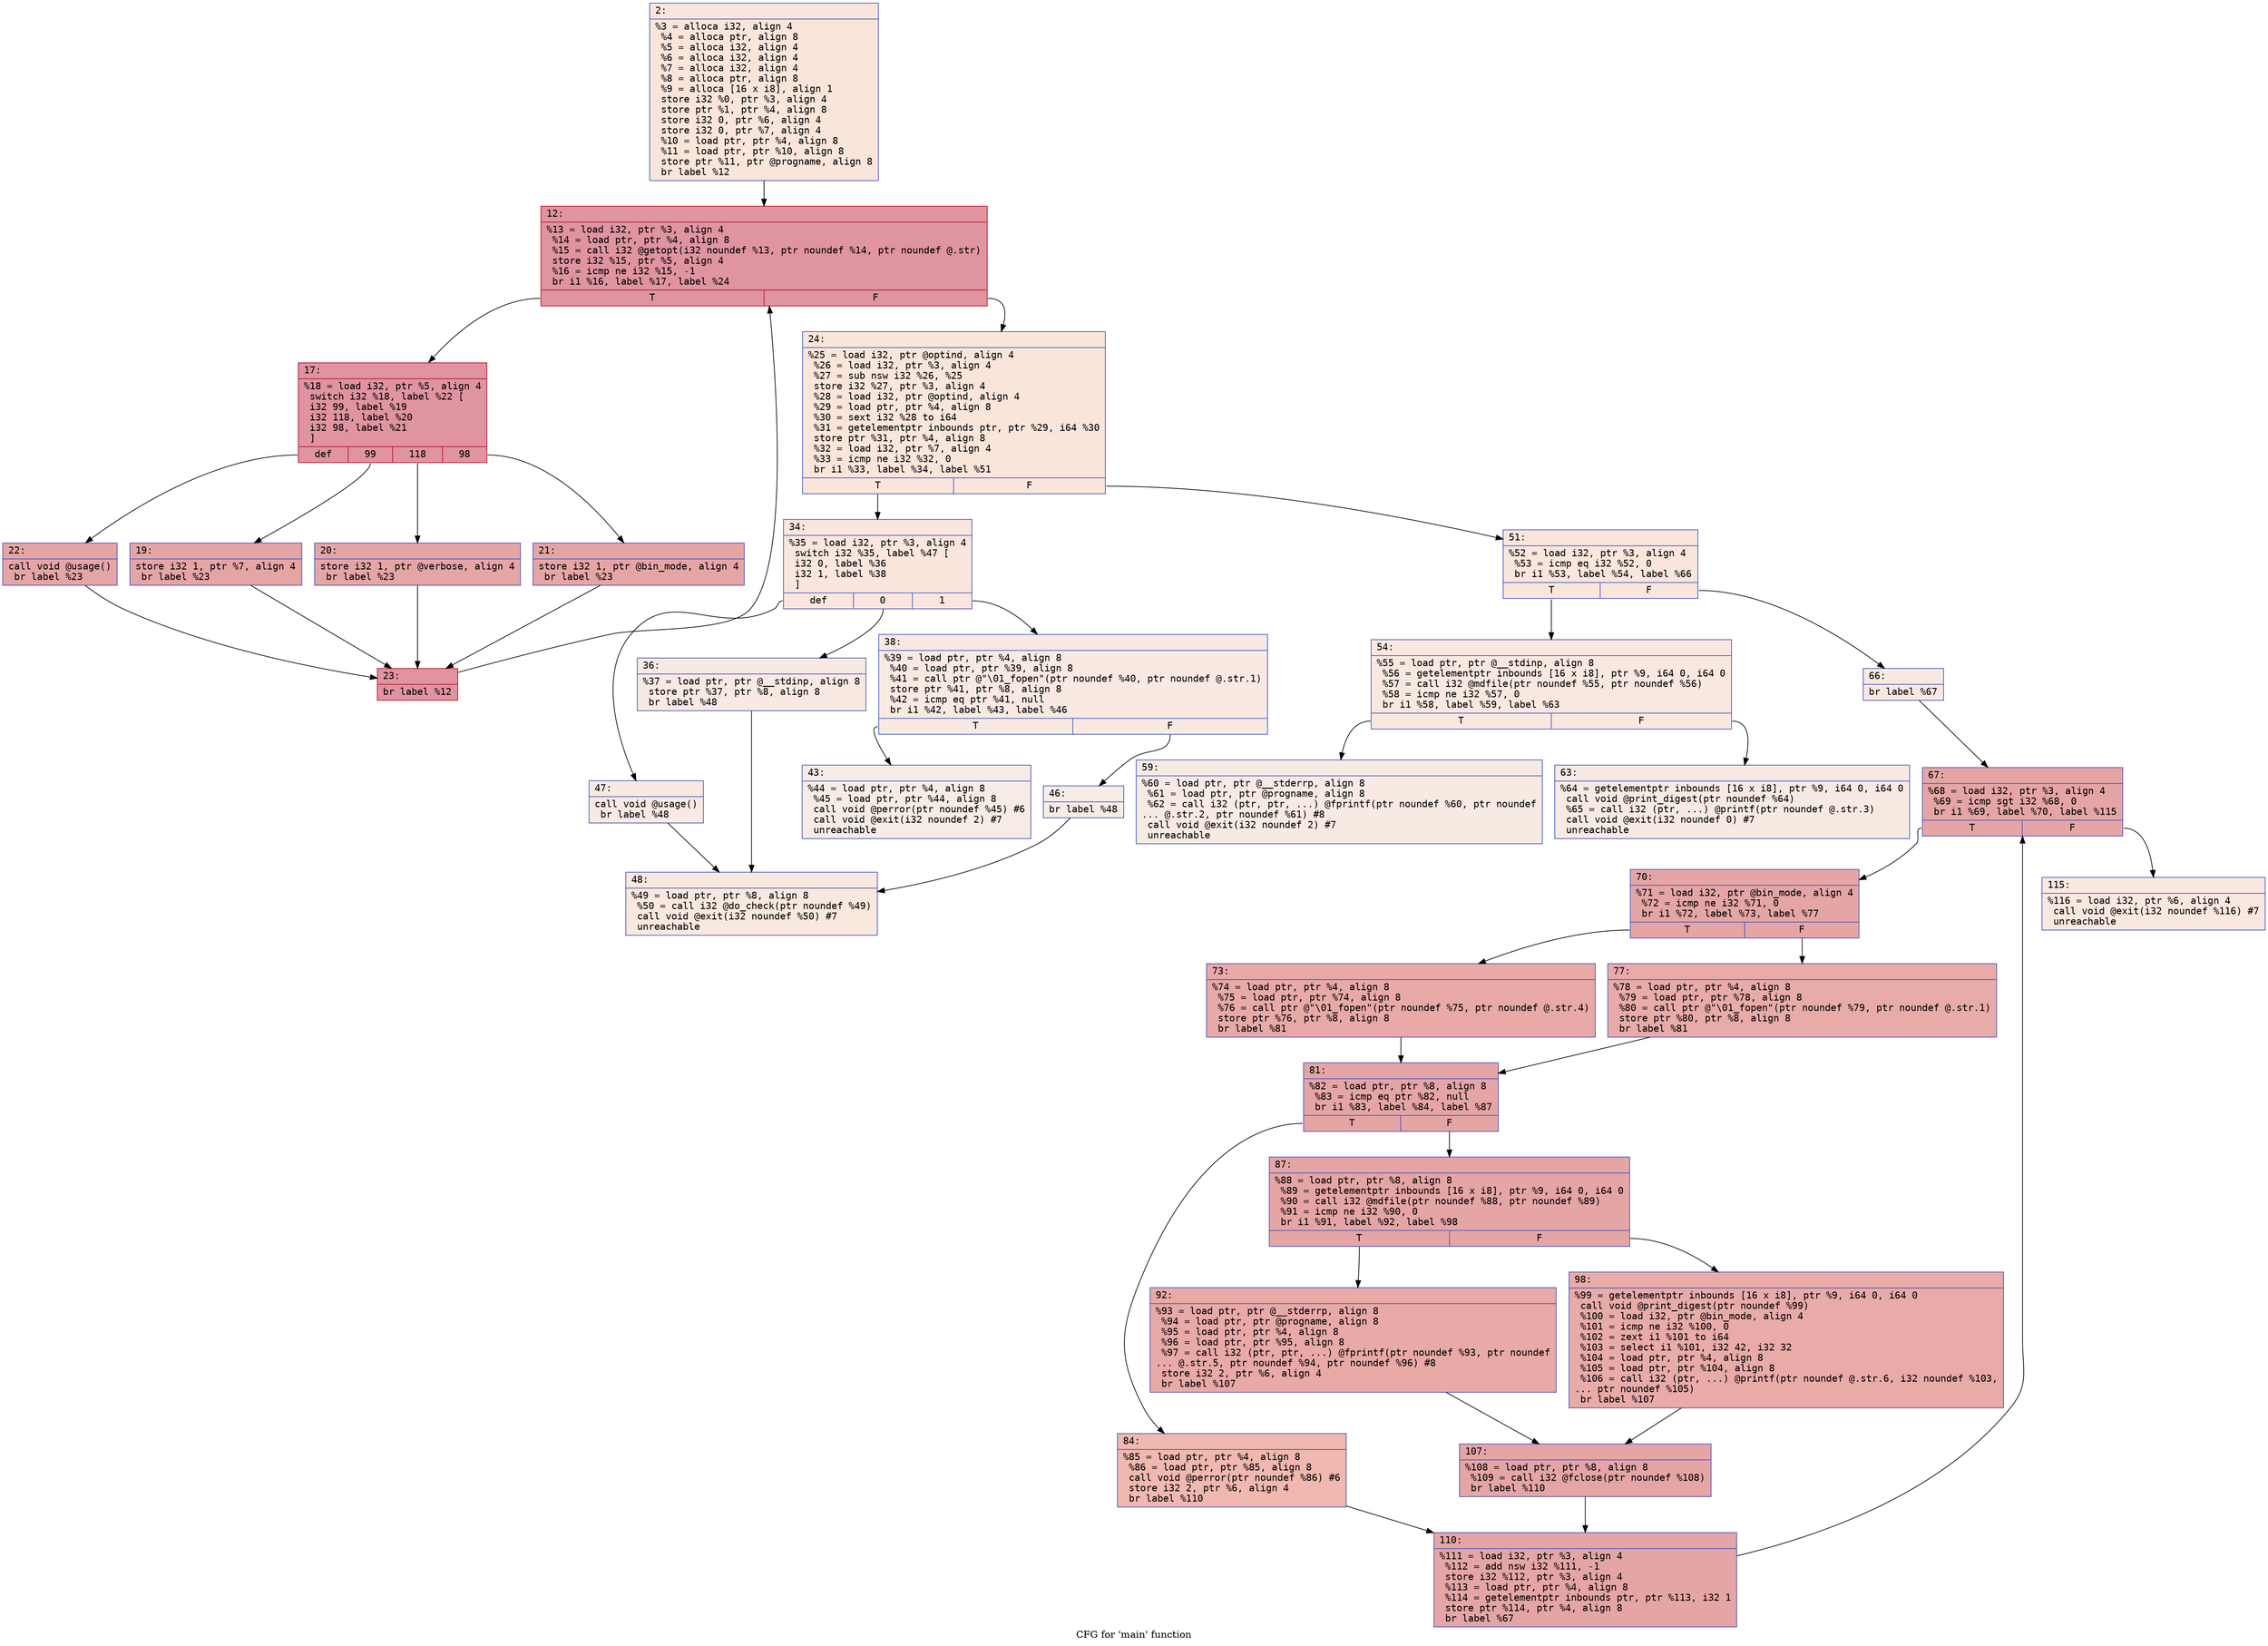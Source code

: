 digraph "CFG for 'main' function" {
	label="CFG for 'main' function";

	Node0x600003e21ae0 [shape=record,color="#3d50c3ff", style=filled, fillcolor="#f4c5ad70" fontname="Courier",label="{2:\l|  %3 = alloca i32, align 4\l  %4 = alloca ptr, align 8\l  %5 = alloca i32, align 4\l  %6 = alloca i32, align 4\l  %7 = alloca i32, align 4\l  %8 = alloca ptr, align 8\l  %9 = alloca [16 x i8], align 1\l  store i32 %0, ptr %3, align 4\l  store ptr %1, ptr %4, align 8\l  store i32 0, ptr %6, align 4\l  store i32 0, ptr %7, align 4\l  %10 = load ptr, ptr %4, align 8\l  %11 = load ptr, ptr %10, align 8\l  store ptr %11, ptr @progname, align 8\l  br label %12\l}"];
	Node0x600003e21ae0 -> Node0x600003e21b30[tooltip="2 -> 12\nProbability 100.00%" ];
	Node0x600003e21b30 [shape=record,color="#b70d28ff", style=filled, fillcolor="#b70d2870" fontname="Courier",label="{12:\l|  %13 = load i32, ptr %3, align 4\l  %14 = load ptr, ptr %4, align 8\l  %15 = call i32 @getopt(i32 noundef %13, ptr noundef %14, ptr noundef @.str)\l  store i32 %15, ptr %5, align 4\l  %16 = icmp ne i32 %15, -1\l  br i1 %16, label %17, label %24\l|{<s0>T|<s1>F}}"];
	Node0x600003e21b30:s0 -> Node0x600003e21b80[tooltip="12 -> 17\nProbability 100.00%" ];
	Node0x600003e21b30:s1 -> Node0x600003e21d60[tooltip="12 -> 24\nProbability 0.00%" ];
	Node0x600003e21b80 [shape=record,color="#b70d28ff", style=filled, fillcolor="#b70d2870" fontname="Courier",label="{17:\l|  %18 = load i32, ptr %5, align 4\l  switch i32 %18, label %22 [\l    i32 99, label %19\l    i32 118, label %20\l    i32 98, label %21\l  ]\l|{<s0>def|<s1>99|<s2>118|<s3>98}}"];
	Node0x600003e21b80:s0 -> Node0x600003e21cc0[tooltip="17 -> 22\nProbability 25.00%" ];
	Node0x600003e21b80:s1 -> Node0x600003e21bd0[tooltip="17 -> 19\nProbability 25.00%" ];
	Node0x600003e21b80:s2 -> Node0x600003e21c20[tooltip="17 -> 20\nProbability 25.00%" ];
	Node0x600003e21b80:s3 -> Node0x600003e21c70[tooltip="17 -> 21\nProbability 25.00%" ];
	Node0x600003e21bd0 [shape=record,color="#3d50c3ff", style=filled, fillcolor="#c5333470" fontname="Courier",label="{19:\l|  store i32 1, ptr %7, align 4\l  br label %23\l}"];
	Node0x600003e21bd0 -> Node0x600003e21d10[tooltip="19 -> 23\nProbability 100.00%" ];
	Node0x600003e21c20 [shape=record,color="#3d50c3ff", style=filled, fillcolor="#c5333470" fontname="Courier",label="{20:\l|  store i32 1, ptr @verbose, align 4\l  br label %23\l}"];
	Node0x600003e21c20 -> Node0x600003e21d10[tooltip="20 -> 23\nProbability 100.00%" ];
	Node0x600003e21c70 [shape=record,color="#3d50c3ff", style=filled, fillcolor="#c5333470" fontname="Courier",label="{21:\l|  store i32 1, ptr @bin_mode, align 4\l  br label %23\l}"];
	Node0x600003e21c70 -> Node0x600003e21d10[tooltip="21 -> 23\nProbability 100.00%" ];
	Node0x600003e21cc0 [shape=record,color="#3d50c3ff", style=filled, fillcolor="#c5333470" fontname="Courier",label="{22:\l|  call void @usage()\l  br label %23\l}"];
	Node0x600003e21cc0 -> Node0x600003e21d10[tooltip="22 -> 23\nProbability 100.00%" ];
	Node0x600003e21d10 [shape=record,color="#b70d28ff", style=filled, fillcolor="#b70d2870" fontname="Courier",label="{23:\l|  br label %12\l}"];
	Node0x600003e21d10 -> Node0x600003e21b30[tooltip="23 -> 12\nProbability 100.00%" ];
	Node0x600003e21d60 [shape=record,color="#3d50c3ff", style=filled, fillcolor="#f4c5ad70" fontname="Courier",label="{24:\l|  %25 = load i32, ptr @optind, align 4\l  %26 = load i32, ptr %3, align 4\l  %27 = sub nsw i32 %26, %25\l  store i32 %27, ptr %3, align 4\l  %28 = load i32, ptr @optind, align 4\l  %29 = load ptr, ptr %4, align 8\l  %30 = sext i32 %28 to i64\l  %31 = getelementptr inbounds ptr, ptr %29, i64 %30\l  store ptr %31, ptr %4, align 8\l  %32 = load i32, ptr %7, align 4\l  %33 = icmp ne i32 %32, 0\l  br i1 %33, label %34, label %51\l|{<s0>T|<s1>F}}"];
	Node0x600003e21d60:s0 -> Node0x600003e21db0[tooltip="24 -> 34\nProbability 50.00%" ];
	Node0x600003e21d60:s1 -> Node0x600003e21fe0[tooltip="24 -> 51\nProbability 50.00%" ];
	Node0x600003e21db0 [shape=record,color="#3d50c3ff", style=filled, fillcolor="#f3c7b170" fontname="Courier",label="{34:\l|  %35 = load i32, ptr %3, align 4\l  switch i32 %35, label %47 [\l    i32 0, label %36\l    i32 1, label %38\l  ]\l|{<s0>def|<s1>0|<s2>1}}"];
	Node0x600003e21db0:s0 -> Node0x600003e21f40[tooltip="34 -> 47\nProbability 33.33%" ];
	Node0x600003e21db0:s1 -> Node0x600003e21e00[tooltip="34 -> 36\nProbability 33.33%" ];
	Node0x600003e21db0:s2 -> Node0x600003e21e50[tooltip="34 -> 38\nProbability 33.33%" ];
	Node0x600003e21e00 [shape=record,color="#3d50c3ff", style=filled, fillcolor="#efcebd70" fontname="Courier",label="{36:\l|  %37 = load ptr, ptr @__stdinp, align 8\l  store ptr %37, ptr %8, align 8\l  br label %48\l}"];
	Node0x600003e21e00 -> Node0x600003e21f90[tooltip="36 -> 48\nProbability 100.00%" ];
	Node0x600003e21e50 [shape=record,color="#3d50c3ff", style=filled, fillcolor="#efcebd70" fontname="Courier",label="{38:\l|  %39 = load ptr, ptr %4, align 8\l  %40 = load ptr, ptr %39, align 8\l  %41 = call ptr @\"\\01_fopen\"(ptr noundef %40, ptr noundef @.str.1)\l  store ptr %41, ptr %8, align 8\l  %42 = icmp eq ptr %41, null\l  br i1 %42, label %43, label %46\l|{<s0>T|<s1>F}}"];
	Node0x600003e21e50:s0 -> Node0x600003e21ea0[tooltip="38 -> 43\nProbability 50.00%" ];
	Node0x600003e21e50:s1 -> Node0x600003e21ef0[tooltip="38 -> 46\nProbability 50.00%" ];
	Node0x600003e21ea0 [shape=record,color="#3d50c3ff", style=filled, fillcolor="#ecd3c570" fontname="Courier",label="{43:\l|  %44 = load ptr, ptr %4, align 8\l  %45 = load ptr, ptr %44, align 8\l  call void @perror(ptr noundef %45) #6\l  call void @exit(i32 noundef 2) #7\l  unreachable\l}"];
	Node0x600003e21ef0 [shape=record,color="#3d50c3ff", style=filled, fillcolor="#ecd3c570" fontname="Courier",label="{46:\l|  br label %48\l}"];
	Node0x600003e21ef0 -> Node0x600003e21f90[tooltip="46 -> 48\nProbability 100.00%" ];
	Node0x600003e21f40 [shape=record,color="#3d50c3ff", style=filled, fillcolor="#efcebd70" fontname="Courier",label="{47:\l|  call void @usage()\l  br label %48\l}"];
	Node0x600003e21f40 -> Node0x600003e21f90[tooltip="47 -> 48\nProbability 100.00%" ];
	Node0x600003e21f90 [shape=record,color="#3d50c3ff", style=filled, fillcolor="#f2cab570" fontname="Courier",label="{48:\l|  %49 = load ptr, ptr %8, align 8\l  %50 = call i32 @do_check(ptr noundef %49)\l  call void @exit(i32 noundef %50) #7\l  unreachable\l}"];
	Node0x600003e21fe0 [shape=record,color="#3d50c3ff", style=filled, fillcolor="#f3c7b170" fontname="Courier",label="{51:\l|  %52 = load i32, ptr %3, align 4\l  %53 = icmp eq i32 %52, 0\l  br i1 %53, label %54, label %66\l|{<s0>T|<s1>F}}"];
	Node0x600003e21fe0:s0 -> Node0x600003e22030[tooltip="51 -> 54\nProbability 50.00%" ];
	Node0x600003e21fe0:s1 -> Node0x600003e22120[tooltip="51 -> 66\nProbability 50.00%" ];
	Node0x600003e22030 [shape=record,color="#3d50c3ff", style=filled, fillcolor="#f1ccb870" fontname="Courier",label="{54:\l|  %55 = load ptr, ptr @__stdinp, align 8\l  %56 = getelementptr inbounds [16 x i8], ptr %9, i64 0, i64 0\l  %57 = call i32 @mdfile(ptr noundef %55, ptr noundef %56)\l  %58 = icmp ne i32 %57, 0\l  br i1 %58, label %59, label %63\l|{<s0>T|<s1>F}}"];
	Node0x600003e22030:s0 -> Node0x600003e22080[tooltip="54 -> 59\nProbability 50.00%" ];
	Node0x600003e22030:s1 -> Node0x600003e220d0[tooltip="54 -> 63\nProbability 50.00%" ];
	Node0x600003e22080 [shape=record,color="#3d50c3ff", style=filled, fillcolor="#eed0c070" fontname="Courier",label="{59:\l|  %60 = load ptr, ptr @__stderrp, align 8\l  %61 = load ptr, ptr @progname, align 8\l  %62 = call i32 (ptr, ptr, ...) @fprintf(ptr noundef %60, ptr noundef\l... @.str.2, ptr noundef %61) #8\l  call void @exit(i32 noundef 2) #7\l  unreachable\l}"];
	Node0x600003e220d0 [shape=record,color="#3d50c3ff", style=filled, fillcolor="#eed0c070" fontname="Courier",label="{63:\l|  %64 = getelementptr inbounds [16 x i8], ptr %9, i64 0, i64 0\l  call void @print_digest(ptr noundef %64)\l  %65 = call i32 (ptr, ...) @printf(ptr noundef @.str.3)\l  call void @exit(i32 noundef 0) #7\l  unreachable\l}"];
	Node0x600003e22120 [shape=record,color="#3d50c3ff", style=filled, fillcolor="#f1ccb870" fontname="Courier",label="{66:\l|  br label %67\l}"];
	Node0x600003e22120 -> Node0x600003e22170[tooltip="66 -> 67\nProbability 100.00%" ];
	Node0x600003e22170 [shape=record,color="#3d50c3ff", style=filled, fillcolor="#c5333470" fontname="Courier",label="{67:\l|  %68 = load i32, ptr %3, align 4\l  %69 = icmp sgt i32 %68, 0\l  br i1 %69, label %70, label %115\l|{<s0>T|<s1>F}}"];
	Node0x600003e22170:s0 -> Node0x600003e221c0[tooltip="67 -> 70\nProbability 100.00%" ];
	Node0x600003e22170:s1 -> Node0x600003e224e0[tooltip="67 -> 115\nProbability 0.00%" ];
	Node0x600003e221c0 [shape=record,color="#3d50c3ff", style=filled, fillcolor="#c5333470" fontname="Courier",label="{70:\l|  %71 = load i32, ptr @bin_mode, align 4\l  %72 = icmp ne i32 %71, 0\l  br i1 %72, label %73, label %77\l|{<s0>T|<s1>F}}"];
	Node0x600003e221c0:s0 -> Node0x600003e22210[tooltip="70 -> 73\nProbability 62.50%" ];
	Node0x600003e221c0:s1 -> Node0x600003e22260[tooltip="70 -> 77\nProbability 37.50%" ];
	Node0x600003e22210 [shape=record,color="#3d50c3ff", style=filled, fillcolor="#ca3b3770" fontname="Courier",label="{73:\l|  %74 = load ptr, ptr %4, align 8\l  %75 = load ptr, ptr %74, align 8\l  %76 = call ptr @\"\\01_fopen\"(ptr noundef %75, ptr noundef @.str.4)\l  store ptr %76, ptr %8, align 8\l  br label %81\l}"];
	Node0x600003e22210 -> Node0x600003e222b0[tooltip="73 -> 81\nProbability 100.00%" ];
	Node0x600003e22260 [shape=record,color="#3d50c3ff", style=filled, fillcolor="#cc403a70" fontname="Courier",label="{77:\l|  %78 = load ptr, ptr %4, align 8\l  %79 = load ptr, ptr %78, align 8\l  %80 = call ptr @\"\\01_fopen\"(ptr noundef %79, ptr noundef @.str.1)\l  store ptr %80, ptr %8, align 8\l  br label %81\l}"];
	Node0x600003e22260 -> Node0x600003e222b0[tooltip="77 -> 81\nProbability 100.00%" ];
	Node0x600003e222b0 [shape=record,color="#3d50c3ff", style=filled, fillcolor="#c5333470" fontname="Courier",label="{81:\l|  %82 = load ptr, ptr %8, align 8\l  %83 = icmp eq ptr %82, null\l  br i1 %83, label %84, label %87\l|{<s0>T|<s1>F}}"];
	Node0x600003e222b0:s0 -> Node0x600003e22300[tooltip="81 -> 84\nProbability 5.88%" ];
	Node0x600003e222b0:s1 -> Node0x600003e22350[tooltip="81 -> 87\nProbability 94.12%" ];
	Node0x600003e22300 [shape=record,color="#3d50c3ff", style=filled, fillcolor="#dc5d4a70" fontname="Courier",label="{84:\l|  %85 = load ptr, ptr %4, align 8\l  %86 = load ptr, ptr %85, align 8\l  call void @perror(ptr noundef %86) #6\l  store i32 2, ptr %6, align 4\l  br label %110\l}"];
	Node0x600003e22300 -> Node0x600003e22490[tooltip="84 -> 110\nProbability 100.00%" ];
	Node0x600003e22350 [shape=record,color="#3d50c3ff", style=filled, fillcolor="#c5333470" fontname="Courier",label="{87:\l|  %88 = load ptr, ptr %8, align 8\l  %89 = getelementptr inbounds [16 x i8], ptr %9, i64 0, i64 0\l  %90 = call i32 @mdfile(ptr noundef %88, ptr noundef %89)\l  %91 = icmp ne i32 %90, 0\l  br i1 %91, label %92, label %98\l|{<s0>T|<s1>F}}"];
	Node0x600003e22350:s0 -> Node0x600003e223a0[tooltip="87 -> 92\nProbability 62.50%" ];
	Node0x600003e22350:s1 -> Node0x600003e223f0[tooltip="87 -> 98\nProbability 37.50%" ];
	Node0x600003e223a0 [shape=record,color="#3d50c3ff", style=filled, fillcolor="#ca3b3770" fontname="Courier",label="{92:\l|  %93 = load ptr, ptr @__stderrp, align 8\l  %94 = load ptr, ptr @progname, align 8\l  %95 = load ptr, ptr %4, align 8\l  %96 = load ptr, ptr %95, align 8\l  %97 = call i32 (ptr, ptr, ...) @fprintf(ptr noundef %93, ptr noundef\l... @.str.5, ptr noundef %94, ptr noundef %96) #8\l  store i32 2, ptr %6, align 4\l  br label %107\l}"];
	Node0x600003e223a0 -> Node0x600003e22440[tooltip="92 -> 107\nProbability 100.00%" ];
	Node0x600003e223f0 [shape=record,color="#3d50c3ff", style=filled, fillcolor="#cc403a70" fontname="Courier",label="{98:\l|  %99 = getelementptr inbounds [16 x i8], ptr %9, i64 0, i64 0\l  call void @print_digest(ptr noundef %99)\l  %100 = load i32, ptr @bin_mode, align 4\l  %101 = icmp ne i32 %100, 0\l  %102 = zext i1 %101 to i64\l  %103 = select i1 %101, i32 42, i32 32\l  %104 = load ptr, ptr %4, align 8\l  %105 = load ptr, ptr %104, align 8\l  %106 = call i32 (ptr, ...) @printf(ptr noundef @.str.6, i32 noundef %103,\l... ptr noundef %105)\l  br label %107\l}"];
	Node0x600003e223f0 -> Node0x600003e22440[tooltip="98 -> 107\nProbability 100.00%" ];
	Node0x600003e22440 [shape=record,color="#3d50c3ff", style=filled, fillcolor="#c5333470" fontname="Courier",label="{107:\l|  %108 = load ptr, ptr %8, align 8\l  %109 = call i32 @fclose(ptr noundef %108)\l  br label %110\l}"];
	Node0x600003e22440 -> Node0x600003e22490[tooltip="107 -> 110\nProbability 100.00%" ];
	Node0x600003e22490 [shape=record,color="#3d50c3ff", style=filled, fillcolor="#c5333470" fontname="Courier",label="{110:\l|  %111 = load i32, ptr %3, align 4\l  %112 = add nsw i32 %111, -1\l  store i32 %112, ptr %3, align 4\l  %113 = load ptr, ptr %4, align 8\l  %114 = getelementptr inbounds ptr, ptr %113, i32 1\l  store ptr %114, ptr %4, align 8\l  br label %67\l}"];
	Node0x600003e22490 -> Node0x600003e22170[tooltip="110 -> 67\nProbability 100.00%" ];
	Node0x600003e224e0 [shape=record,color="#3d50c3ff", style=filled, fillcolor="#f1ccb870" fontname="Courier",label="{115:\l|  %116 = load i32, ptr %6, align 4\l  call void @exit(i32 noundef %116) #7\l  unreachable\l}"];
}
